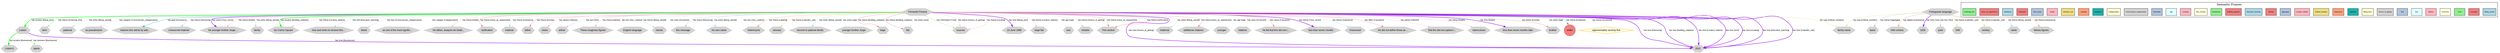 digraph Fernando_Pessoa {
    rankdir=TB;
    compound=true;
    node [fontname="Arial", fontsize=12, style=filled];
    edge [fontname="Arial", fontsize=10, color=gray];
    
    // Graph styling
    bgcolor=white;
    
    // Node type definitions
    subgraph cluster_people {{
        label="People";
        style=filled;
        fillcolor=lightcoral;
        color=red;
        node [fillcolor=lightcoral, color=red, shape=circle];
    }}
    
    subgraph cluster_locations {{
        label="Locations";
        style=filled;
        fillcolor=lightgreen;
        color=green;
        node [fillcolor=lightgreen, color=green, shape=box];
    }}
    
    subgraph cluster_concepts {{
        label="Concepts";
        style=filled;
        fillcolor=lightblue;
        color=blue;
        node [fillcolor=lightblue, color=blue, shape=ellipse];
    }}
    
    subgraph cluster_events {{
        label="Events";
        style=filled;
        fillcolor=lightyellow;
        color=orange;
        node [fillcolor=lightyellow, color=orange, shape=diamond];
    }}
    
    subgraph cluster_other {{
        label="Other";
        style=filled;
        fillcolor=lightgray;
        color=gray;
        node [fillcolor=lightgray, color=gray, shape=hexagon];
    }}

    // People nodes
    "writer" [label="writer", fillcolor=lightcoral, color=red, shape=circle];

    // Events nodes
    "approximately seventy-five" [label="approximately seventy-five", fillcolor=lightyellow, color=orange, shape=diamond];

    // Other nodes
    "2022" [label="2022", fillcolor=lightgray, color=gray, shape=hexagon];
    "term" [label="term", fillcolor=lightgray, color=gray, shape=hexagon];
    "paternal" [label="paternal", fillcolor=lightgray, color=gray, shape=hexagon];
    "as pseudonyms" [label="as pseudonyms", fillcolor=lightgray, color=gray, shape=hexagon];
    "improve this article by add..." [label="improve this article by add...", fillcolor=lightgray, color=gray, shape=hexagon];
    "Unsourced material" [label="Unsourced material", fillcolor=lightgray, color=gray, shape=hexagon];
    "family name" [label="family name", fillcolor=lightgray, color=gray, shape=hexagon];
    "his younger brother Jorge, ..." [label="his younger brother Jorge, ...", fillcolor=lightgray, color=gray, shape=hexagon];
    "Fernando Pessoa" [label="Fernando Pessoa", fillcolor=lightgray, color=gray, shape=hexagon];
    "family" [label="family", fillcolor=lightgray, color=gray, shape=hexagon];
    "So Carlos Square" [label="So Carlos Square", fillcolor=lightgray, color=gray, shape=hexagon];
    "century" [label="century", fillcolor=lightgray, color=gray, shape=hexagon];
    "name" [label="name", fillcolor=lightgray, color=gray, shape=hexagon];
    "Lisbon's" [label="Lisbon's", fillcolor=lightgray, color=gray, shape=hexagon];
    "how and when to remove this..." [label="how and when to remove this...", fillcolor=lightgray, color=gray, shape=hexagon];
    "these" [label="these", fillcolor=lightgray, color=gray, shape=hexagon];
    "as one of the most signific..." [label="as one of the most signific...", fillcolor=lightgray, color=gray, shape=hexagon];
    "his father, Joaquim de Seab..." [label="his father, Joaquim de Seab...", fillcolor=lightgray, color=gray, shape=hexagon];
    "verification" [label="verification", fillcolor=lightgray, color=gray, shape=hexagon];
    "material" [label="material", fillcolor=lightgray, color=gray, shape=hexagon];
    "father" [label="father", fillcolor=lightgray, color=gray, shape=hexagon];
    "views" [label="views", fillcolor=lightgray, color=gray, shape=hexagon];
    "opera" [label="opera", fillcolor=lightgray, color=gray, shape=hexagon];
    "article" [label="article", fillcolor=lightgray, color=gray, shape=hexagon];
    "These imaginary figures" [label="These imaginary figures", fillcolor=lightgray, color=gray, shape=hexagon];
    "English language" [label="English language", fillcolor=lightgray, color=gray, shape=hexagon];
    "literary figures" [label="literary figures", fillcolor=lightgray, color=gray, shape=hexagon];
    "names" [label="names", fillcolor=lightgray, color=gray, shape=hexagon];
    "this message" [label="this message", fillcolor=lightgray, color=gray, shape=hexagon];
    "his own name" [label="his own name", fillcolor=lightgray, color=gray, shape=hexagon];
    "heteronyms" [label="heteronyms", fillcolor=lightgray, color=gray, shape=hexagon];
    "January" [label="January", fillcolor=lightgray, color=gray, shape=hexagon];
    "second or paternal family" [label="second or paternal family", fillcolor=lightgray, color=gray, shape=hexagon];
    "younger brother Jorge" [label="younger brother Jorge", fillcolor=lightgray, color=gray, shape=hexagon];
    "large" [label="large", fillcolor=lightgray, color=gray, shape=hexagon];
    "flat" [label="flat", fillcolor=lightgray, color=gray, shape=hexagon];
    "sources" [label="sources", fillcolor=lightgray, color=gray, shape=hexagon];
    "13 June 1888" [label="13 June 1888", fillcolor=lightgray, color=gray, shape=hexagon];
    "Portuguese language" [label="Portuguese language", fillcolor=lightgray, color=gray, shape=hexagon];
    "large flat" [label="large flat", fillcolor=lightgray, color=gray, shape=hexagon];
    "one" [label="one", fillcolor=lightgray, color=gray, shape=hexagon];
    "band" [label="band", fillcolor=lightgray, color=gray, shape=hexagon];
    "reliable" [label="reliable", fillcolor=lightgray, color=gray, shape=hexagon];
    "This section" [label="This section", fillcolor=lightgray, color=gray, shape=hexagon];
    "Lisbon" [label="Lisbon", fillcolor=lightgray, color=gray, shape=hexagon];
    "maternal" [label="maternal", fillcolor=lightgray, color=gray, shape=hexagon];
    "additional citations" [label="additional citations", fillcolor=lightgray, color=gray, shape=hexagon];
    "20th century" [label="20th century", fillcolor=lightgray, color=gray, shape=hexagon];
    "younger" [label="younger", fillcolor=lightgray, color=gray, shape=hexagon];
    "citations" [label="citations", fillcolor=lightgray, color=gray, shape=hexagon];
    "1935" [label="1935", fillcolor=lightgray, color=gray, shape=hexagon];
    "he felt that this did not c..." [label="he felt that this did not c...", fillcolor=lightgray, color=gray, shape=hexagon];
    "poet" [label="poet", fillcolor=lightgray, color=gray, shape=hexagon];
    "less than seven months" [label="less than seven months", fillcolor=lightgray, color=gray, shape=hexagon];
    "20th" [label="20th", fillcolor=lightgray, color=gray, shape=hexagon];
    "Unsourced" [label="Unsourced", fillcolor=lightgray, color=gray, shape=hexagon];
    "He did not define these as ..." [label="He did not define these as ...", fillcolor=lightgray, color=gray, shape=hexagon];
    "that this did not capture t..." [label="that this did not capture t...", fillcolor=lightgray, color=gray, shape=hexagon];
    "tuberculosis" [label="tuberculosis", fillcolor=lightgray, color=gray, shape=hexagon];
    "less than seven months later" [label="less than seven months later", fillcolor=lightgray, color=gray, shape=hexagon];
    "brother" [label="brother", fillcolor=lightgray, color=gray, shape=hexagon];

    // Relationships
    "Fernando Pessoa" -> "family" [label="has entity [Being_named]", color=lightblue, penwidth=1];
    "Fernando Pessoa" -> "He did not define these as ..." [label="has effect [Causation]", color=lightcoral, penwidth=1];
    "Fernando Pessoa" -> "sources" [label="has information [Trust]", color=lightgreen, penwidth=1];
    "Fernando Pessoa" -> "names" [label="has class [Increment]", color=lightyellow, penwidth=1];
    "Fernando Pessoa" -> "that this did not capture t..." [label="has opinion [Opinion]", color=lightpink, penwidth=1];
    "Fernando Pessoa" -> "flat" [label="has entity [Size]", color=lightcyan, penwidth=1];
    "Fernando Pessoa" -> "article" [label="has text [Text]", color=lightsteelblue, penwidth=1];
    "Fernando Pessoa" -> "2022" [label="has time [Source_of_getting]", color=purple, penwidth=2];
    "Fernando Pessoa" -> "reliable" [label="has theme [Source_of_getting]", color=lightgray, penwidth=1];
    "Fernando Pessoa" -> "Lisbon" [label="has location [Being_born]", color=green, penwidth=2];
    "Fernando Pessoa" -> "writer" [label="has theme [Expertise]", color=lightseagreen, penwidth=1];
    "Portuguese language" -> "literary figures" [label="has theme [Importance]", color=lightsalmon, penwidth=1];
    "Fernando Pessoa" -> "approximately seventy-five" [label="has theme [Increment]", color=lightyellow, penwidth=1];
    "Fernando Pessoa" -> "family name" [label="has type [Ordinal_numbers]", color=lightgoldenrod, penwidth=1];
    "Fernando Pessoa" -> "So Carlos Square" [label="has theme [Locative_relation]", color=lightpink, penwidth=1];
    "Portuguese language" -> "band" [label="has theme [Aggregate]", color=lightsteelblue, penwidth=1];
    "Fernando Pessoa" -> "father" [label="has theme [Kinship]", color=lightcoral, penwidth=1];
    "Fernando Pessoa" -> "how and when to remove this..." [label="has skill [Education_teaching]", color=lightblue, penwidth=1];
    "Fernando Pessoa" -> "So Carlos Square" [label="has location [Building_subparts]", color=green, penwidth=2];
    "Fernando Pessoa" -> "sources" [label="has theme [Source_of_getting]", color=lightgray, penwidth=1];
    "Lisbon" -> "Lisbon's" [label="has location [Businesses]", color=green, penwidth=2];
    "Fernando Pessoa" -> "his own name" [label="has text [Text_creation]", color=lightyellow, penwidth=1];
    "Fernando Pessoa" -> "sources" [label="has theme [Locating]", color=lightpink, penwidth=1];
    "Fernando Pessoa" -> "younger" [label="has age [Age]", color=lightcyan, penwidth=1];
    "Fernando Pessoa" -> "this message" [label="has theme [Removing]", color=lightsteelblue, penwidth=1];
    "Portuguese language" -> "family name" [label="has type [Ordinal_numbers]", color=lightgoldenrod, penwidth=1];
    "Fernando Pessoa" -> "2022" [label="has time [Removing]", color=purple, penwidth=2];
    "Fernando Pessoa" -> "brother" [label="has entity [Age]", color=lightcyan, penwidth=1];
    "Fernando Pessoa" -> "These imaginary figures" [label="has theme [Opinion]", color=lightpink, penwidth=1];
    "Fernando Pessoa" -> "as pseudonyms" [label="has category [Communicate_categorization]", color=lightgray, penwidth=1];
    "Fernando Pessoa" -> "as one of the most signific..." [label="has category [Categorization]", color=lightgoldenrodyellow, penwidth=1];
    "Fernando Pessoa" -> "citations" [label="has class [Increment]", color=lightyellow, penwidth=1];
    "Fernando Pessoa" -> "flat" [label="has theme [Building_subparts]", color=lightcoral, penwidth=1];
    "Fernando Pessoa" -> "improve this article by add..." [label="has goal [Assistance]", color=lightseagreen, penwidth=1];
    "Fernando Pessoa" -> "one" [label="has age [Age]", color=lightcyan, penwidth=1];
    "Fernando Pessoa" -> "large flat" [label="has theme [Locative_relation]", color=lightpink, penwidth=1];
    "Fernando Pessoa" -> "large" [label="has theme [Building_subparts]", color=lightcoral, penwidth=1];
    "Fernando Pessoa" -> "2022" [label="has time [Building_subparts]", color=purple, penwidth=2];
    "Fernando Pessoa" -> "heteronyms" [label="has theme [Labeling]", color=lightsalmon, penwidth=1];
    "Lisbon" -> "opera" [label="has business [Businesses]", color=lightgreen, penwidth=1];
    "Fernando Pessoa" -> "2022" [label="has time [Locative_relation]", color=purple, penwidth=2];
    "Fernando Pessoa" -> "he felt that this did not c..." [label="has cause [Causation]", color=lightcoral, penwidth=1];
    "Fernando Pessoa" -> "2022" [label="has time [Size]", color=purple, penwidth=2];
    "Portuguese language" -> "20th" [label="has theme [Calendric_unit]", color=lightgoldenrod, penwidth=1];
    "Fernando Pessoa" -> "tuberculosis" [label="has theme [Death]", color=lightpink, penwidth=1];
    "Fernando Pessoa" -> "less than seven months later" [label="has time [Death]", color=purple, penwidth=2];
    "Fernando Pessoa" -> "less than seven months" [label="has theme [Time_vector]", color=purple, penwidth=2];
    "Lisbon" -> "2022" [label="has time [Businesses]", color=purple, penwidth=2];
    "Fernando Pessoa" -> "2022" [label="has time [Locating]", color=purple, penwidth=2];
    "Fernando Pessoa" -> "views" [label="has opinion [Opinion]", color=lightpink, penwidth=1];
    "Fernando Pessoa" -> "This section" [label="has theme [Verification]", color=lightcoral, penwidth=1];
    "Fernando Pessoa" -> "material" [label="has theme [Substance]", color=lightblue, penwidth=1];
    "Fernando Pessoa" -> "Unsourced" [label="has theme [Substance]", color=lightblue, penwidth=1];
    "Fernando Pessoa" -> "his own name" [label="has entity [Being_named]", color=lightblue, penwidth=1];
    "Portuguese language" -> "century" [label="has theme [Calendric_unit]", color=lightgoldenrod, penwidth=1];
    "Fernando Pessoa" -> "maternal" [label="has entity [Being_named]", color=lightblue, penwidth=1];
    "Fernando Pessoa" -> "brother" [label="has theme [Kinship]", color=lightcoral, penwidth=1];
    "Portuguese language" -> "poet" [label="has text [Text]", color=lightsteelblue, penwidth=1];
    "Fernando Pessoa" -> "2022" [label="has time [Education_teaching]", color=purple, penwidth=2];
    "Portuguese language" -> "1935" [label="has time [Text]", color=purple, penwidth=2];
    "Fernando Pessoa" -> "English language" [label="has text [Text_creation]", color=lightyellow, penwidth=1];
    "Fernando Pessoa" -> "younger brother Jorge" [label="has entity [Age]", color=lightcyan, penwidth=1];
    "Fernando Pessoa" -> "second or paternal family" [label="has entity [Being_named]", color=lightblue, penwidth=1];
    "Fernando Pessoa" -> "13 June 1888" [label="has time [Being_born]", color=purple, penwidth=2];
    "Fernando Pessoa" -> "his younger brother Jorge, ..." [label="has theme [Death]", color=lightpink, penwidth=1];
    "Fernando Pessoa" -> "his younger brother Jorge, ..." [label="has event [Time_vector]", color=purple, penwidth=2];
    "Fernando Pessoa" -> "January" [label="has theme [Calendric_unit]", color=lightgoldenrod, penwidth=1];
    "Fernando Pessoa" -> "2022" [label="has time [Calendric_unit]", color=purple, penwidth=2];
    "Fernando Pessoa" -> "his father, Joaquim de Seab..." [label="has theme [Death]", color=lightpink, penwidth=1];
    "Fernando Pessoa" -> "names" [label="has theme [Being_named]", color=lightblue, penwidth=1];
    "Fernando Pessoa" -> "verification" [label="has theme [Have_as_requirement]", color=lightcoral, penwidth=1];
    "Fernando Pessoa" -> "This section" [label="has theme [Have_as_requirement]", color=lightcoral, penwidth=1];
    "Fernando Pessoa" -> "additional citations" [label="has theme [Have_as_requirement]", color=lightcoral, penwidth=1];
    "Fernando Pessoa" -> "these" [label="has item [Communicate_categorization]", color=lightgray, penwidth=1];
    "Portuguese language" -> "20th century" [label="has degree [Importance]", color=lightsalmon, penwidth=1];
    "Portuguese language" -> "name" [label="has theme [Being_named]", color=lightblue, penwidth=1];
    "Fernando Pessoa" -> "term" [label="has theme [Achieving_first]", color=lightgreen, penwidth=1];
    "Fernando Pessoa" -> "paternal" [label="has entity [Being_named]", color=lightblue, penwidth=1];
    "Fernando Pessoa" -> "Unsourced material" [label="has theme [Removing]", color=lightsteelblue, penwidth=1];

    // Frame Legend
    subgraph cluster_legend {
        label="Semantic Frames";
        style=filled;
        fillcolor=white;
        color=black;
        rank=sink;
        "Being_named_legend" [label="Being_named", fillcolor="lightblue", style=filled, shape=box, fontsize=8];
        "Causation_legend" [label="Causation", fillcolor="lightcoral", style=filled, shape=box, fontsize=8];
        "Trust_legend" [label="Trust", fillcolor="lightgreen", style=filled, shape=box, fontsize=8];
        "Increment_legend" [label="Increment", fillcolor="lightyellow", style=filled, shape=box, fontsize=8];
        "Opinion_legend" [label="Opinion", fillcolor="lightpink", style=filled, shape=box, fontsize=8];
        "Size_legend" [label="Size", fillcolor="lightcyan", style=filled, shape=box, fontsize=8];
        "Text_legend" [label="Text", fillcolor="lightsteelblue", style=filled, shape=box, fontsize=8];
        "Source_of_getting_legend" [label="Source_of_getting", fillcolor="lightgray", style=filled, shape=box, fontsize=8];
        "Being_born_legend" [label="Being_born", fillcolor="lightgoldenrodyellow", style=filled, shape=box, fontsize=8];
        "Expertise_legend" [label="Expertise", fillcolor="lightseagreen", style=filled, shape=box, fontsize=8];
        "Importance_legend" [label="Importance", fillcolor="lightsalmon", style=filled, shape=box, fontsize=8];
        "Ordinal_numbers_legend" [label="Ordinal_numbers", fillcolor="lightgoldenrod", style=filled, shape=box, fontsize=8];
        "Locative_relation_legend" [label="Locative_relation", fillcolor="lightpink", style=filled, shape=box, fontsize=8];
        "Aggregate_legend" [label="Aggregate", fillcolor="lightsteelblue", style=filled, shape=box, fontsize=8];
        "Kinship_legend" [label="Kinship", fillcolor="lightcoral", style=filled, shape=box, fontsize=8];
        "Education_teaching_legend" [label="Education_teaching", fillcolor="lightblue", style=filled, shape=box, fontsize=8];
        "Building_subparts_legend" [label="Building_subparts", fillcolor="lightcoral", style=filled, shape=box, fontsize=8];
        "Businesses_legend" [label="Businesses", fillcolor="lightgreen", style=filled, shape=box, fontsize=8];
        "Text_creation_legend" [label="Text_creation", fillcolor="lightyellow", style=filled, shape=box, fontsize=8];
        "Locating_legend" [label="Locating", fillcolor="lightpink", style=filled, shape=box, fontsize=8];
        "Age_legend" [label="Age", fillcolor="lightcyan", style=filled, shape=box, fontsize=8];
        "Removing_legend" [label="Removing", fillcolor="lightsteelblue", style=filled, shape=box, fontsize=8];
        "Communicate_categorization_legend" [label="Communicate_categorization", fillcolor="lightgray", style=filled, shape=box, fontsize=8];
        "Categorization_legend" [label="Categorization", fillcolor="lightgoldenrodyellow", style=filled, shape=box, fontsize=8];
        "Assistance_legend" [label="Assistance", fillcolor="lightseagreen", style=filled, shape=box, fontsize=8];
        "Labeling_legend" [label="Labeling", fillcolor="lightsalmon", style=filled, shape=box, fontsize=8];
        "Calendric_unit_legend" [label="Calendric_unit", fillcolor="lightgoldenrod", style=filled, shape=box, fontsize=8];
        "Death_legend" [label="Death", fillcolor="lightpink", style=filled, shape=box, fontsize=8];
        "Time_vector_legend" [label="Time_vector", fillcolor="lightsteelblue", style=filled, shape=box, fontsize=8];
        "Verification_legend" [label="Verification", fillcolor="lightcoral", style=filled, shape=box, fontsize=8];
        "Substance_legend" [label="Substance", fillcolor="lightblue", style=filled, shape=box, fontsize=8];
        "Have_as_requirement_legend" [label="Have_as_requirement", fillcolor="lightcoral", style=filled, shape=box, fontsize=8];
        "Achieving_first_legend" [label="Achieving_first", fillcolor="lightgreen", style=filled, shape=box, fontsize=8];
    }
}